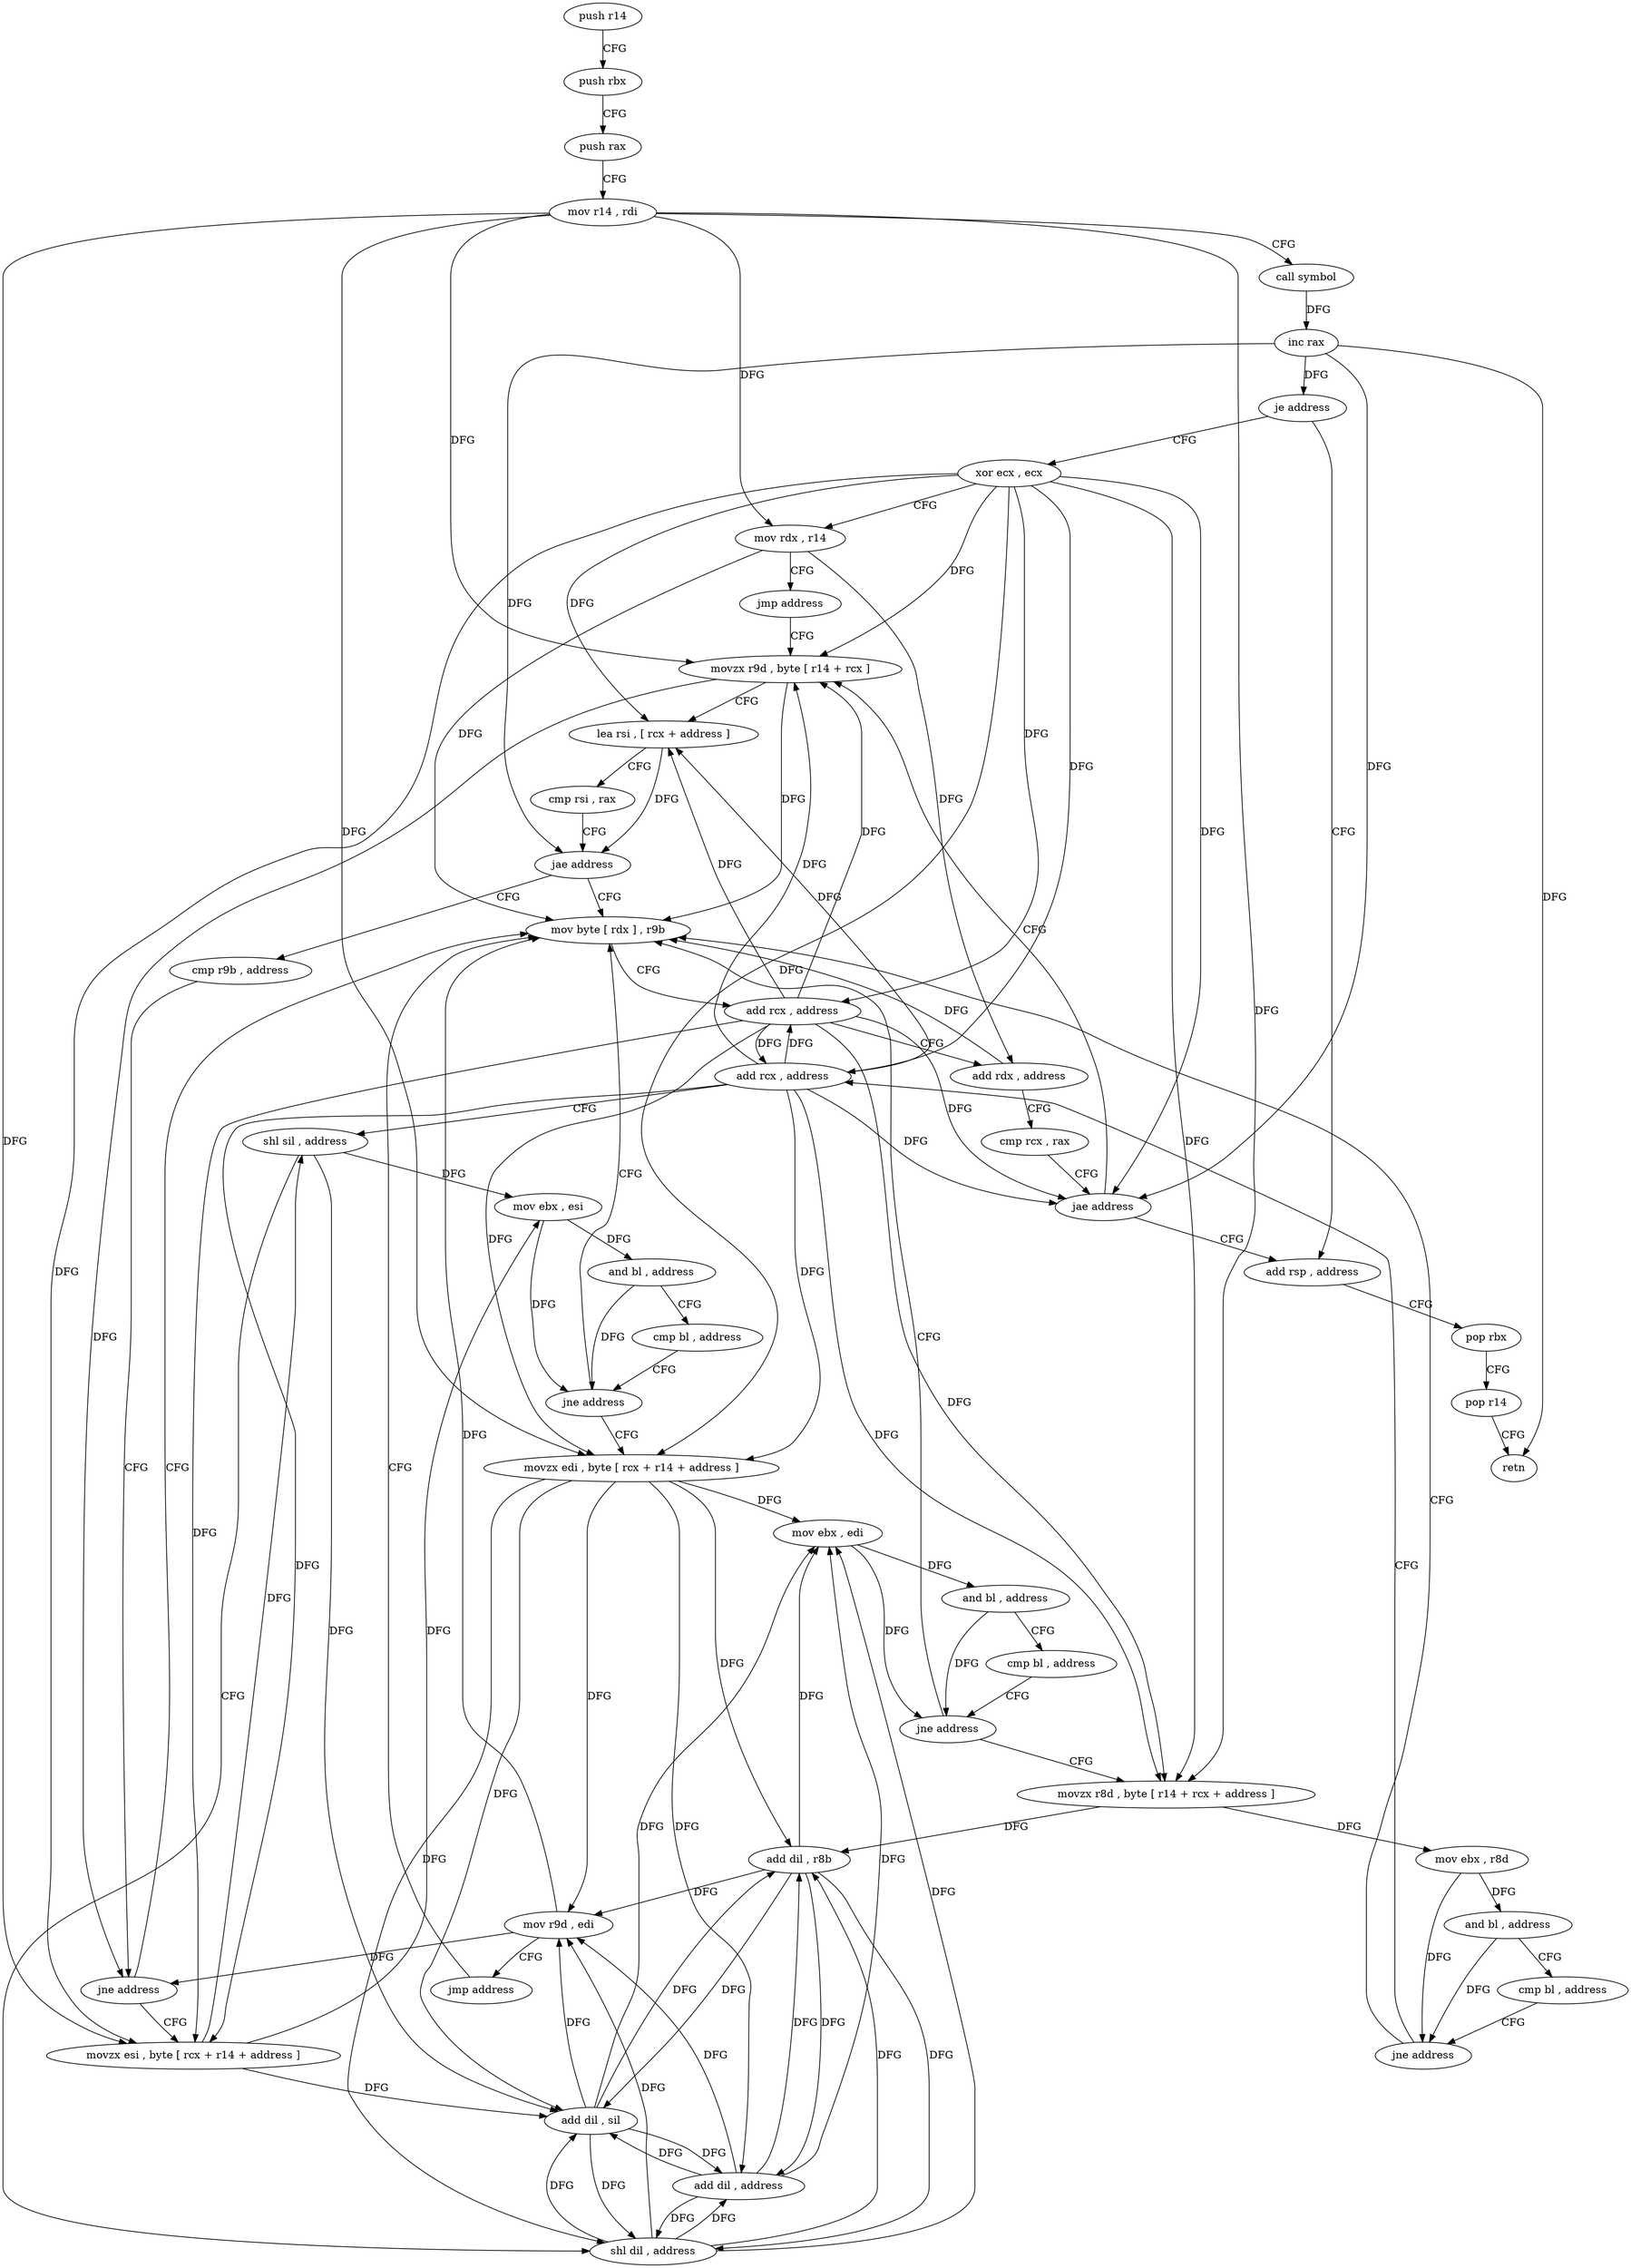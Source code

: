 digraph "func" {
"4222864" [label = "push r14" ]
"4222866" [label = "push rbx" ]
"4222867" [label = "push rax" ]
"4222868" [label = "mov r14 , rdi" ]
"4222871" [label = "call symbol" ]
"4222876" [label = "inc rax" ]
"4222879" [label = "je address" ]
"4223008" [label = "add rsp , address" ]
"4222881" [label = "xor ecx , ecx" ]
"4223012" [label = "pop rbx" ]
"4223013" [label = "pop r14" ]
"4223015" [label = "retn" ]
"4222883" [label = "mov rdx , r14" ]
"4222886" [label = "jmp address" ]
"4222912" [label = "movzx r9d , byte [ r14 + rcx ]" ]
"4222917" [label = "lea rsi , [ rcx + address ]" ]
"4222921" [label = "cmp rsi , rax" ]
"4222924" [label = "jae address" ]
"4222896" [label = "mov byte [ rdx ] , r9b" ]
"4222926" [label = "cmp r9b , address" ]
"4222899" [label = "add rcx , address" ]
"4222903" [label = "add rdx , address" ]
"4222907" [label = "cmp rcx , rax" ]
"4222910" [label = "jae address" ]
"4222930" [label = "jne address" ]
"4222932" [label = "movzx esi , byte [ rcx + r14 + address ]" ]
"4222938" [label = "mov ebx , esi" ]
"4222940" [label = "and bl , address" ]
"4222943" [label = "cmp bl , address" ]
"4222946" [label = "jne address" ]
"4222948" [label = "movzx edi , byte [ rcx + r14 + address ]" ]
"4222954" [label = "mov ebx , edi" ]
"4222956" [label = "and bl , address" ]
"4222959" [label = "cmp bl , address" ]
"4222962" [label = "jne address" ]
"4222964" [label = "movzx r8d , byte [ r14 + rcx + address ]" ]
"4222970" [label = "mov ebx , r8d" ]
"4222973" [label = "and bl , address" ]
"4222976" [label = "cmp bl , address" ]
"4222979" [label = "jne address" ]
"4222981" [label = "add rcx , address" ]
"4222985" [label = "shl sil , address" ]
"4222989" [label = "shl dil , address" ]
"4222993" [label = "add dil , sil" ]
"4222996" [label = "add dil , r8b" ]
"4222999" [label = "add dil , address" ]
"4223003" [label = "mov r9d , edi" ]
"4223006" [label = "jmp address" ]
"4222864" -> "4222866" [ label = "CFG" ]
"4222866" -> "4222867" [ label = "CFG" ]
"4222867" -> "4222868" [ label = "CFG" ]
"4222868" -> "4222871" [ label = "CFG" ]
"4222868" -> "4222883" [ label = "DFG" ]
"4222868" -> "4222912" [ label = "DFG" ]
"4222868" -> "4222932" [ label = "DFG" ]
"4222868" -> "4222948" [ label = "DFG" ]
"4222868" -> "4222964" [ label = "DFG" ]
"4222871" -> "4222876" [ label = "DFG" ]
"4222876" -> "4222879" [ label = "DFG" ]
"4222876" -> "4223015" [ label = "DFG" ]
"4222876" -> "4222924" [ label = "DFG" ]
"4222876" -> "4222910" [ label = "DFG" ]
"4222879" -> "4223008" [ label = "CFG" ]
"4222879" -> "4222881" [ label = "CFG" ]
"4223008" -> "4223012" [ label = "CFG" ]
"4222881" -> "4222883" [ label = "CFG" ]
"4222881" -> "4222912" [ label = "DFG" ]
"4222881" -> "4222917" [ label = "DFG" ]
"4222881" -> "4222899" [ label = "DFG" ]
"4222881" -> "4222910" [ label = "DFG" ]
"4222881" -> "4222932" [ label = "DFG" ]
"4222881" -> "4222948" [ label = "DFG" ]
"4222881" -> "4222964" [ label = "DFG" ]
"4222881" -> "4222981" [ label = "DFG" ]
"4223012" -> "4223013" [ label = "CFG" ]
"4223013" -> "4223015" [ label = "CFG" ]
"4222883" -> "4222886" [ label = "CFG" ]
"4222883" -> "4222896" [ label = "DFG" ]
"4222883" -> "4222903" [ label = "DFG" ]
"4222886" -> "4222912" [ label = "CFG" ]
"4222912" -> "4222917" [ label = "CFG" ]
"4222912" -> "4222896" [ label = "DFG" ]
"4222912" -> "4222930" [ label = "DFG" ]
"4222917" -> "4222921" [ label = "CFG" ]
"4222917" -> "4222924" [ label = "DFG" ]
"4222921" -> "4222924" [ label = "CFG" ]
"4222924" -> "4222896" [ label = "CFG" ]
"4222924" -> "4222926" [ label = "CFG" ]
"4222896" -> "4222899" [ label = "CFG" ]
"4222926" -> "4222930" [ label = "CFG" ]
"4222899" -> "4222903" [ label = "CFG" ]
"4222899" -> "4222912" [ label = "DFG" ]
"4222899" -> "4222917" [ label = "DFG" ]
"4222899" -> "4222910" [ label = "DFG" ]
"4222899" -> "4222932" [ label = "DFG" ]
"4222899" -> "4222948" [ label = "DFG" ]
"4222899" -> "4222964" [ label = "DFG" ]
"4222899" -> "4222981" [ label = "DFG" ]
"4222903" -> "4222907" [ label = "CFG" ]
"4222903" -> "4222896" [ label = "DFG" ]
"4222907" -> "4222910" [ label = "CFG" ]
"4222910" -> "4223008" [ label = "CFG" ]
"4222910" -> "4222912" [ label = "CFG" ]
"4222930" -> "4222896" [ label = "CFG" ]
"4222930" -> "4222932" [ label = "CFG" ]
"4222932" -> "4222938" [ label = "DFG" ]
"4222932" -> "4222985" [ label = "DFG" ]
"4222932" -> "4222993" [ label = "DFG" ]
"4222938" -> "4222940" [ label = "DFG" ]
"4222938" -> "4222946" [ label = "DFG" ]
"4222940" -> "4222943" [ label = "CFG" ]
"4222940" -> "4222946" [ label = "DFG" ]
"4222943" -> "4222946" [ label = "CFG" ]
"4222946" -> "4222896" [ label = "CFG" ]
"4222946" -> "4222948" [ label = "CFG" ]
"4222948" -> "4222954" [ label = "DFG" ]
"4222948" -> "4222989" [ label = "DFG" ]
"4222948" -> "4222993" [ label = "DFG" ]
"4222948" -> "4222996" [ label = "DFG" ]
"4222948" -> "4222999" [ label = "DFG" ]
"4222948" -> "4223003" [ label = "DFG" ]
"4222954" -> "4222956" [ label = "DFG" ]
"4222954" -> "4222962" [ label = "DFG" ]
"4222956" -> "4222959" [ label = "CFG" ]
"4222956" -> "4222962" [ label = "DFG" ]
"4222959" -> "4222962" [ label = "CFG" ]
"4222962" -> "4222896" [ label = "CFG" ]
"4222962" -> "4222964" [ label = "CFG" ]
"4222964" -> "4222970" [ label = "DFG" ]
"4222964" -> "4222996" [ label = "DFG" ]
"4222970" -> "4222973" [ label = "DFG" ]
"4222970" -> "4222979" [ label = "DFG" ]
"4222973" -> "4222976" [ label = "CFG" ]
"4222973" -> "4222979" [ label = "DFG" ]
"4222976" -> "4222979" [ label = "CFG" ]
"4222979" -> "4222896" [ label = "CFG" ]
"4222979" -> "4222981" [ label = "CFG" ]
"4222981" -> "4222985" [ label = "CFG" ]
"4222981" -> "4222912" [ label = "DFG" ]
"4222981" -> "4222917" [ label = "DFG" ]
"4222981" -> "4222899" [ label = "DFG" ]
"4222981" -> "4222964" [ label = "DFG" ]
"4222981" -> "4222910" [ label = "DFG" ]
"4222981" -> "4222932" [ label = "DFG" ]
"4222981" -> "4222948" [ label = "DFG" ]
"4222985" -> "4222989" [ label = "CFG" ]
"4222985" -> "4222938" [ label = "DFG" ]
"4222985" -> "4222993" [ label = "DFG" ]
"4222989" -> "4222993" [ label = "DFG" ]
"4222989" -> "4222954" [ label = "DFG" ]
"4222989" -> "4222996" [ label = "DFG" ]
"4222989" -> "4222999" [ label = "DFG" ]
"4222989" -> "4223003" [ label = "DFG" ]
"4222993" -> "4222996" [ label = "DFG" ]
"4222993" -> "4222954" [ label = "DFG" ]
"4222993" -> "4222989" [ label = "DFG" ]
"4222993" -> "4222999" [ label = "DFG" ]
"4222993" -> "4223003" [ label = "DFG" ]
"4222996" -> "4222999" [ label = "DFG" ]
"4222996" -> "4222954" [ label = "DFG" ]
"4222996" -> "4222989" [ label = "DFG" ]
"4222996" -> "4222993" [ label = "DFG" ]
"4222996" -> "4223003" [ label = "DFG" ]
"4222999" -> "4223003" [ label = "DFG" ]
"4222999" -> "4222954" [ label = "DFG" ]
"4222999" -> "4222989" [ label = "DFG" ]
"4222999" -> "4222993" [ label = "DFG" ]
"4222999" -> "4222996" [ label = "DFG" ]
"4223003" -> "4223006" [ label = "CFG" ]
"4223003" -> "4222896" [ label = "DFG" ]
"4223003" -> "4222930" [ label = "DFG" ]
"4223006" -> "4222896" [ label = "CFG" ]
}
